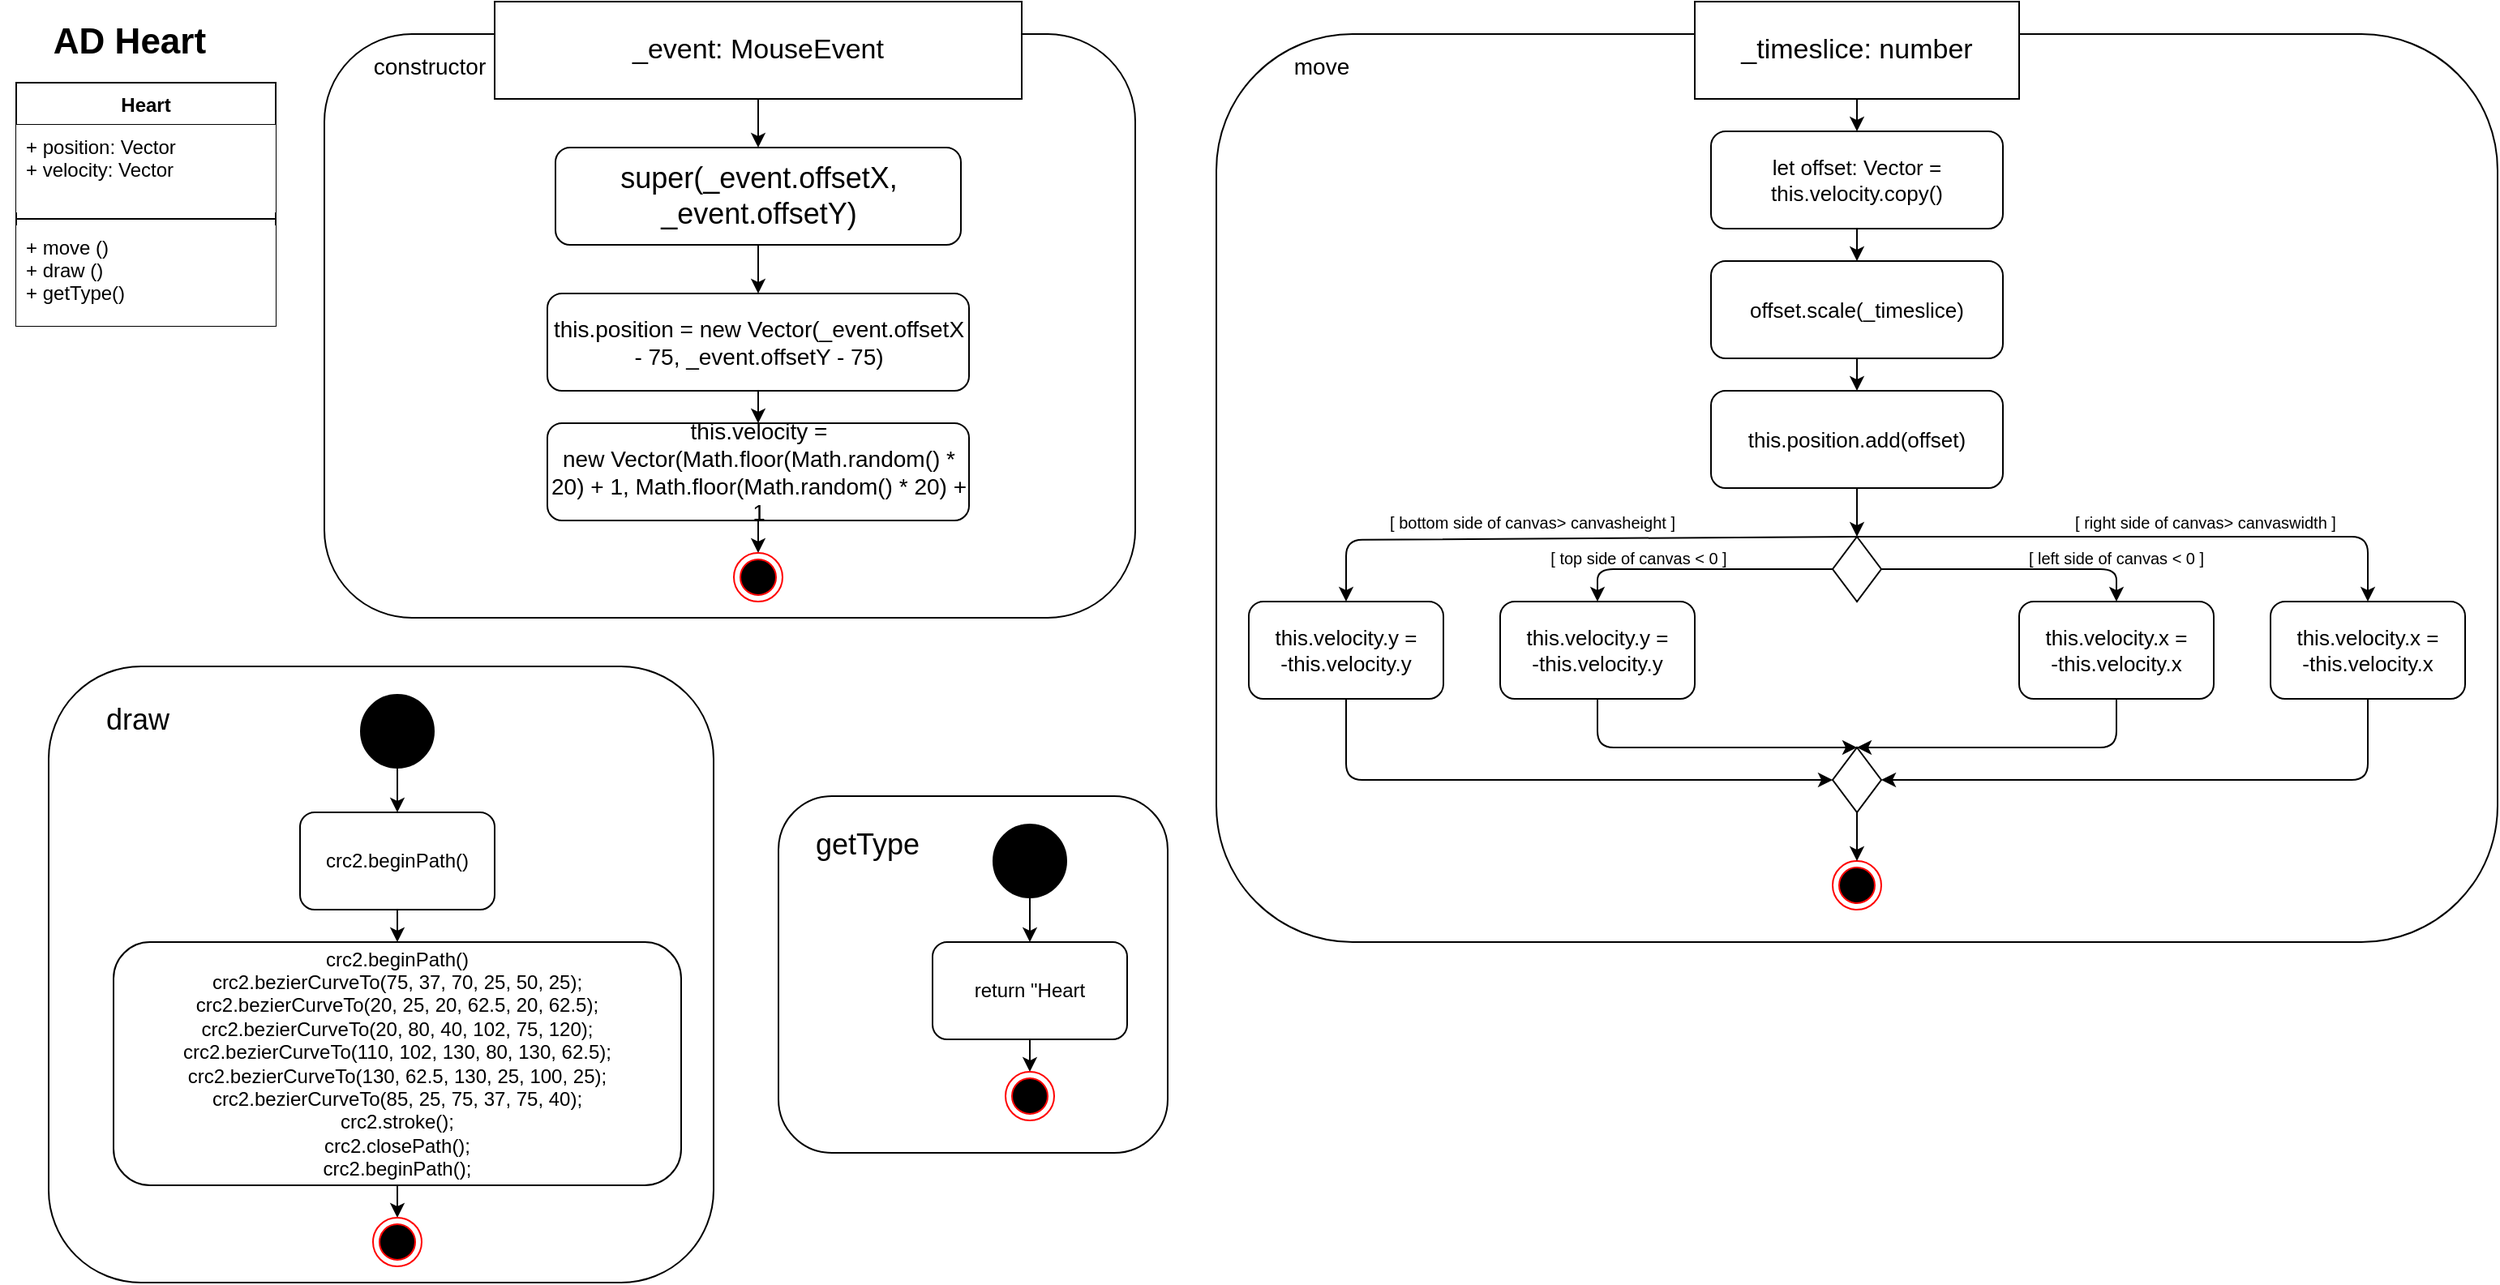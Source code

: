 <mxfile version="13.5.7" type="device"><diagram id="9aPISOmAFS09IA7_X6WL" name="Page-1"><mxGraphModel dx="1185" dy="685" grid="1" gridSize="10" guides="1" tooltips="1" connect="1" arrows="1" fold="1" page="1" pageScale="1" pageWidth="1600" pageHeight="900" math="0" shadow="0"><root><mxCell id="0"/><mxCell id="1" parent="0"/><mxCell id="AG16r35q3JaDcfVwvbdO-5" value="&lt;font style=&quot;font-size: 22px&quot;&gt;&lt;b&gt;AD Heart&lt;/b&gt;&lt;/font&gt;" style="text;html=1;strokeColor=none;fillColor=none;align=center;verticalAlign=middle;whiteSpace=wrap;rounded=0;" parent="1" vertex="1"><mxGeometry x="10" y="10" width="160" height="50" as="geometry"/></mxCell><mxCell id="AG16r35q3JaDcfVwvbdO-6" value="" style="rounded=1;whiteSpace=wrap;html=1;" parent="1" vertex="1"><mxGeometry x="210" y="30" width="500" height="360" as="geometry"/></mxCell><mxCell id="AG16r35q3JaDcfVwvbdO-7" value="&lt;font style=&quot;font-size: 17px&quot;&gt;_event: MouseEvent&lt;/font&gt;" style="rounded=0;whiteSpace=wrap;html=1;" parent="1" vertex="1"><mxGeometry x="315" y="10" width="325" height="60" as="geometry"/></mxCell><mxCell id="AG16r35q3JaDcfVwvbdO-8" value="" style="endArrow=classic;html=1;exitX=0.5;exitY=1;exitDx=0;exitDy=0;entryX=0.5;entryY=0;entryDx=0;entryDy=0;" parent="1" source="AG16r35q3JaDcfVwvbdO-7" target="AG16r35q3JaDcfVwvbdO-9" edge="1"><mxGeometry width="50" height="50" relative="1" as="geometry"><mxPoint x="700" y="410" as="sourcePoint"/><mxPoint x="750" y="360" as="targetPoint"/></mxGeometry></mxCell><mxCell id="AG16r35q3JaDcfVwvbdO-9" value="&lt;font style=&quot;font-size: 18px&quot;&gt;super(_event.offsetX, _event.offsetY)&lt;/font&gt;" style="rounded=1;whiteSpace=wrap;html=1;" parent="1" vertex="1"><mxGeometry x="352.5" y="100" width="250" height="60" as="geometry"/></mxCell><mxCell id="AG16r35q3JaDcfVwvbdO-10" value="&lt;font style=&quot;font-size: 14px&quot;&gt;constructor&lt;/font&gt;" style="text;html=1;strokeColor=none;fillColor=none;align=center;verticalAlign=middle;whiteSpace=wrap;rounded=0;" parent="1" vertex="1"><mxGeometry x="240" y="40" width="70" height="20" as="geometry"/></mxCell><mxCell id="AG16r35q3JaDcfVwvbdO-11" value="&lt;font style=&quot;font-size: 14px&quot;&gt;this.position = new Vector(_event.offsetX - 75, _event.offsetY - 75)&lt;/font&gt;" style="rounded=1;whiteSpace=wrap;html=1;" parent="1" vertex="1"><mxGeometry x="347.5" y="190" width="260" height="60" as="geometry"/></mxCell><mxCell id="AG16r35q3JaDcfVwvbdO-12" value="&lt;font style=&quot;font-size: 14px&quot;&gt;this.velocity = &lt;br&gt;new Vector(Math.floor(Math.random() * 20) + 1, Math.floor(Math.random() * 20) + 1&lt;/font&gt;" style="rounded=1;whiteSpace=wrap;html=1;" parent="1" vertex="1"><mxGeometry x="347.5" y="270" width="260" height="60" as="geometry"/></mxCell><mxCell id="AG16r35q3JaDcfVwvbdO-13" value="" style="endArrow=classic;html=1;fontSize=13;entryX=0.5;entryY=0;entryDx=0;entryDy=0;exitX=0.5;exitY=1;exitDx=0;exitDy=0;" parent="1" source="AG16r35q3JaDcfVwvbdO-9" target="AG16r35q3JaDcfVwvbdO-11" edge="1"><mxGeometry width="50" height="50" relative="1" as="geometry"><mxPoint x="560" y="270" as="sourcePoint"/><mxPoint x="610" y="220" as="targetPoint"/></mxGeometry></mxCell><mxCell id="AG16r35q3JaDcfVwvbdO-14" value="" style="endArrow=classic;html=1;fontSize=13;entryX=0.5;entryY=0;entryDx=0;entryDy=0;exitX=0.5;exitY=1;exitDx=0;exitDy=0;" parent="1" source="AG16r35q3JaDcfVwvbdO-11" target="AG16r35q3JaDcfVwvbdO-12" edge="1"><mxGeometry width="50" height="50" relative="1" as="geometry"><mxPoint x="560" y="270" as="sourcePoint"/><mxPoint x="610" y="220" as="targetPoint"/></mxGeometry></mxCell><mxCell id="AG16r35q3JaDcfVwvbdO-16" value="" style="endArrow=classic;html=1;fontSize=13;entryX=0.5;entryY=0;entryDx=0;entryDy=0;exitX=0.5;exitY=1;exitDx=0;exitDy=0;" parent="1" source="AG16r35q3JaDcfVwvbdO-12" edge="1"><mxGeometry width="50" height="50" relative="1" as="geometry"><mxPoint x="540" y="310" as="sourcePoint"/><mxPoint x="477.5" y="350" as="targetPoint"/></mxGeometry></mxCell><mxCell id="AG16r35q3JaDcfVwvbdO-17" value="" style="ellipse;html=1;shape=endState;fillColor=#000000;strokeColor=#ff0000;fontSize=13;" parent="1" vertex="1"><mxGeometry x="462.5" y="350" width="30" height="30" as="geometry"/></mxCell><mxCell id="AG16r35q3JaDcfVwvbdO-19" value="" style="rounded=1;whiteSpace=wrap;html=1;" parent="1" vertex="1"><mxGeometry x="760" y="30" width="790" height="560" as="geometry"/></mxCell><mxCell id="AG16r35q3JaDcfVwvbdO-20" value="&lt;font style=&quot;font-size: 14px&quot;&gt;move&lt;/font&gt;" style="text;html=1;strokeColor=none;fillColor=none;align=center;verticalAlign=middle;whiteSpace=wrap;rounded=0;" parent="1" vertex="1"><mxGeometry x="790" y="40" width="70" height="20" as="geometry"/></mxCell><mxCell id="AG16r35q3JaDcfVwvbdO-21" value="&lt;font style=&quot;font-size: 17px&quot;&gt;_timeslice: number&lt;/font&gt;" style="rounded=0;whiteSpace=wrap;html=1;" parent="1" vertex="1"><mxGeometry x="1055" y="10" width="200" height="60" as="geometry"/></mxCell><mxCell id="AG16r35q3JaDcfVwvbdO-22" value="" style="endArrow=classic;html=1;exitX=0.5;exitY=1;exitDx=0;exitDy=0;entryX=0.5;entryY=0;entryDx=0;entryDy=0;" parent="1" source="AG16r35q3JaDcfVwvbdO-21" target="AG16r35q3JaDcfVwvbdO-23" edge="1"><mxGeometry width="50" height="50" relative="1" as="geometry"><mxPoint x="805" y="50" as="sourcePoint"/><mxPoint x="1155" y="110" as="targetPoint"/></mxGeometry></mxCell><mxCell id="AG16r35q3JaDcfVwvbdO-23" value="&lt;font style=&quot;font-size: 13px&quot;&gt;let offset: Vector = this.velocity.copy()&lt;/font&gt;" style="rounded=1;whiteSpace=wrap;html=1;" parent="1" vertex="1"><mxGeometry x="1065" y="90" width="180" height="60" as="geometry"/></mxCell><mxCell id="AG16r35q3JaDcfVwvbdO-24" value="" style="endArrow=classic;html=1;exitX=0.5;exitY=1;exitDx=0;exitDy=0;entryX=0.5;entryY=0;entryDx=0;entryDy=0;" parent="1" source="AG16r35q3JaDcfVwvbdO-23" target="AG16r35q3JaDcfVwvbdO-25" edge="1"><mxGeometry width="50" height="50" relative="1" as="geometry"><mxPoint x="1155" y="175" as="sourcePoint"/><mxPoint x="1155" y="180" as="targetPoint"/></mxGeometry></mxCell><mxCell id="AG16r35q3JaDcfVwvbdO-25" value="&lt;font style=&quot;font-size: 13px&quot;&gt;offset.scale(_timeslice)&lt;/font&gt;" style="rounded=1;whiteSpace=wrap;html=1;" parent="1" vertex="1"><mxGeometry x="1065" y="170" width="180" height="60" as="geometry"/></mxCell><mxCell id="AG16r35q3JaDcfVwvbdO-26" value="&lt;font style=&quot;font-size: 13px&quot;&gt;this.position.add(offset)&lt;/font&gt;" style="rounded=1;whiteSpace=wrap;html=1;" parent="1" vertex="1"><mxGeometry x="1065" y="250" width="180" height="60" as="geometry"/></mxCell><mxCell id="AG16r35q3JaDcfVwvbdO-27" value="" style="endArrow=classic;html=1;fontSize=13;entryX=0.5;entryY=0;entryDx=0;entryDy=0;exitX=0.5;exitY=1;exitDx=0;exitDy=0;" parent="1" source="AG16r35q3JaDcfVwvbdO-25" target="AG16r35q3JaDcfVwvbdO-26" edge="1"><mxGeometry width="50" height="50" relative="1" as="geometry"><mxPoint x="1095" y="250" as="sourcePoint"/><mxPoint x="1145" y="200" as="targetPoint"/></mxGeometry></mxCell><mxCell id="AG16r35q3JaDcfVwvbdO-28" value="" style="rhombus;whiteSpace=wrap;html=1;fontSize=13;" parent="1" vertex="1"><mxGeometry x="1140" y="340" width="30" height="40" as="geometry"/></mxCell><mxCell id="AG16r35q3JaDcfVwvbdO-29" value="" style="endArrow=classic;html=1;fontSize=13;entryX=0.5;entryY=0;entryDx=0;entryDy=0;exitX=0.5;exitY=1;exitDx=0;exitDy=0;" parent="1" source="AG16r35q3JaDcfVwvbdO-26" target="AG16r35q3JaDcfVwvbdO-28" edge="1"><mxGeometry width="50" height="50" relative="1" as="geometry"><mxPoint x="1020" y="480" as="sourcePoint"/><mxPoint x="1070" y="430" as="targetPoint"/></mxGeometry></mxCell><mxCell id="AG16r35q3JaDcfVwvbdO-30" value="" style="endArrow=classic;html=1;fontSize=13;exitX=0.5;exitY=0;exitDx=0;exitDy=0;entryX=0.5;entryY=0;entryDx=0;entryDy=0;" parent="1" source="AG16r35q3JaDcfVwvbdO-28" target="AG16r35q3JaDcfVwvbdO-31" edge="1"><mxGeometry width="50" height="50" relative="1" as="geometry"><mxPoint x="1120" y="430" as="sourcePoint"/><mxPoint x="1170" y="380" as="targetPoint"/><Array as="points"><mxPoint x="1470" y="340"/></Array></mxGeometry></mxCell><mxCell id="AG16r35q3JaDcfVwvbdO-31" value="this.velocity.x = &lt;br&gt;-this.velocity.x" style="rounded=1;whiteSpace=wrap;html=1;fontSize=13;" parent="1" vertex="1"><mxGeometry x="1410" y="380" width="120" height="60" as="geometry"/></mxCell><mxCell id="AG16r35q3JaDcfVwvbdO-32" value="&lt;font style=&quot;font-size: 10px&quot;&gt;[ right side of canvas&amp;gt; canvaswidth ]&lt;/font&gt;" style="text;html=1;strokeColor=none;fillColor=none;align=center;verticalAlign=middle;whiteSpace=wrap;rounded=0;fontSize=13;" parent="1" vertex="1"><mxGeometry x="1220" y="320" width="300" height="20" as="geometry"/></mxCell><mxCell id="AG16r35q3JaDcfVwvbdO-33" value="this.velocity.x = &lt;br&gt;-this.velocity.x" style="rounded=1;whiteSpace=wrap;html=1;fontSize=13;" parent="1" vertex="1"><mxGeometry x="1255" y="380" width="120" height="60" as="geometry"/></mxCell><mxCell id="AG16r35q3JaDcfVwvbdO-34" value="" style="endArrow=classic;html=1;fontSize=13;entryX=0.5;entryY=0;entryDx=0;entryDy=0;exitX=1;exitY=0.5;exitDx=0;exitDy=0;" parent="1" source="AG16r35q3JaDcfVwvbdO-28" target="AG16r35q3JaDcfVwvbdO-33" edge="1"><mxGeometry width="50" height="50" relative="1" as="geometry"><mxPoint x="1190" y="370" as="sourcePoint"/><mxPoint x="1240" y="320" as="targetPoint"/><Array as="points"><mxPoint x="1315" y="360"/></Array></mxGeometry></mxCell><mxCell id="AG16r35q3JaDcfVwvbdO-35" value="&lt;font style=&quot;font-size: 10px&quot;&gt;[ left side of canvas &amp;lt; 0 ]&lt;/font&gt;" style="text;html=1;strokeColor=none;fillColor=none;align=center;verticalAlign=middle;whiteSpace=wrap;rounded=0;fontSize=13;" parent="1" vertex="1"><mxGeometry x="1200" y="347" width="230" height="10" as="geometry"/></mxCell><mxCell id="AG16r35q3JaDcfVwvbdO-36" value="this.velocity.y = &lt;br&gt;-this.velocity.y" style="rounded=1;whiteSpace=wrap;html=1;fontSize=13;" parent="1" vertex="1"><mxGeometry x="935" y="380" width="120" height="60" as="geometry"/></mxCell><mxCell id="AG16r35q3JaDcfVwvbdO-37" value="" style="endArrow=classic;html=1;fontSize=13;entryX=0.5;entryY=0;entryDx=0;entryDy=0;" parent="1" target="AG16r35q3JaDcfVwvbdO-36" edge="1"><mxGeometry width="50" height="50" relative="1" as="geometry"><mxPoint x="1140" y="360.0" as="sourcePoint"/><mxPoint x="1200" y="310" as="targetPoint"/><Array as="points"><mxPoint x="995" y="360"/></Array></mxGeometry></mxCell><mxCell id="AG16r35q3JaDcfVwvbdO-38" value="&lt;font style=&quot;font-size: 10px&quot;&gt;[ top side of canvas &amp;lt; 0 ]&lt;/font&gt;" style="text;html=1;strokeColor=none;fillColor=none;align=center;verticalAlign=middle;whiteSpace=wrap;rounded=0;fontSize=13;" parent="1" vertex="1"><mxGeometry x="900" y="347" width="241" height="10" as="geometry"/></mxCell><mxCell id="AG16r35q3JaDcfVwvbdO-39" value="this.velocity.y = &lt;br&gt;-this.velocity.y" style="rounded=1;whiteSpace=wrap;html=1;fontSize=13;" parent="1" vertex="1"><mxGeometry x="780" y="380" width="120" height="60" as="geometry"/></mxCell><mxCell id="AG16r35q3JaDcfVwvbdO-40" value="" style="endArrow=classic;html=1;fontSize=13;entryX=0.5;entryY=0;entryDx=0;entryDy=0;exitX=0.5;exitY=0;exitDx=0;exitDy=0;" parent="1" source="AG16r35q3JaDcfVwvbdO-28" target="AG16r35q3JaDcfVwvbdO-39" edge="1"><mxGeometry width="50" height="50" relative="1" as="geometry"><mxPoint x="1220" y="310" as="sourcePoint"/><mxPoint x="1270" y="260" as="targetPoint"/><Array as="points"><mxPoint x="840" y="342"/></Array></mxGeometry></mxCell><mxCell id="AG16r35q3JaDcfVwvbdO-41" value="&lt;font style=&quot;font-size: 10px&quot;&gt;[ bottom side of canvas&amp;gt; canvasheight ]&lt;/font&gt;" style="text;html=1;strokeColor=none;fillColor=none;align=center;verticalAlign=middle;whiteSpace=wrap;rounded=0;fontSize=13;" parent="1" vertex="1"><mxGeometry x="800" y="320" width="310" height="20" as="geometry"/></mxCell><mxCell id="AG16r35q3JaDcfVwvbdO-42" value="" style="ellipse;html=1;shape=endState;fillColor=#000000;strokeColor=#ff0000;fontSize=13;" parent="1" vertex="1"><mxGeometry x="1140" y="540" width="30" height="30" as="geometry"/></mxCell><mxCell id="AG16r35q3JaDcfVwvbdO-43" value="" style="rhombus;whiteSpace=wrap;html=1;fontSize=13;" parent="1" vertex="1"><mxGeometry x="1140" y="470" width="30" height="40" as="geometry"/></mxCell><mxCell id="AG16r35q3JaDcfVwvbdO-44" value="" style="endArrow=classic;html=1;fontSize=13;entryX=0.5;entryY=0;entryDx=0;entryDy=0;exitX=0.5;exitY=1;exitDx=0;exitDy=0;" parent="1" source="AG16r35q3JaDcfVwvbdO-36" target="AG16r35q3JaDcfVwvbdO-43" edge="1"><mxGeometry width="50" height="50" relative="1" as="geometry"><mxPoint x="1130" y="470" as="sourcePoint"/><mxPoint x="1180" y="420" as="targetPoint"/><Array as="points"><mxPoint x="995" y="470"/></Array></mxGeometry></mxCell><mxCell id="AG16r35q3JaDcfVwvbdO-45" value="" style="endArrow=classic;html=1;fontSize=13;entryX=0;entryY=0.5;entryDx=0;entryDy=0;exitX=0.5;exitY=1;exitDx=0;exitDy=0;" parent="1" source="AG16r35q3JaDcfVwvbdO-39" target="AG16r35q3JaDcfVwvbdO-43" edge="1"><mxGeometry width="50" height="50" relative="1" as="geometry"><mxPoint x="1130" y="470" as="sourcePoint"/><mxPoint x="1180" y="420" as="targetPoint"/><Array as="points"><mxPoint x="840" y="490"/></Array></mxGeometry></mxCell><mxCell id="AG16r35q3JaDcfVwvbdO-46" value="" style="endArrow=classic;html=1;fontSize=13;entryX=0.5;entryY=0;entryDx=0;entryDy=0;exitX=0.5;exitY=1;exitDx=0;exitDy=0;" parent="1" source="AG16r35q3JaDcfVwvbdO-33" target="AG16r35q3JaDcfVwvbdO-43" edge="1"><mxGeometry width="50" height="50" relative="1" as="geometry"><mxPoint x="1130" y="470" as="sourcePoint"/><mxPoint x="1180" y="420" as="targetPoint"/><Array as="points"><mxPoint x="1315" y="470"/></Array></mxGeometry></mxCell><mxCell id="AG16r35q3JaDcfVwvbdO-47" value="" style="endArrow=classic;html=1;fontSize=13;entryX=1;entryY=0.5;entryDx=0;entryDy=0;exitX=0.5;exitY=1;exitDx=0;exitDy=0;" parent="1" source="AG16r35q3JaDcfVwvbdO-31" target="AG16r35q3JaDcfVwvbdO-43" edge="1"><mxGeometry width="50" height="50" relative="1" as="geometry"><mxPoint x="1130" y="470" as="sourcePoint"/><mxPoint x="1180" y="420" as="targetPoint"/><Array as="points"><mxPoint x="1470" y="490"/></Array></mxGeometry></mxCell><mxCell id="AG16r35q3JaDcfVwvbdO-48" value="" style="endArrow=classic;html=1;fontSize=13;entryX=0.5;entryY=0;entryDx=0;entryDy=0;exitX=0.5;exitY=1;exitDx=0;exitDy=0;" parent="1" source="AG16r35q3JaDcfVwvbdO-43" target="AG16r35q3JaDcfVwvbdO-42" edge="1"><mxGeometry width="50" height="50" relative="1" as="geometry"><mxPoint x="1130" y="470" as="sourcePoint"/><mxPoint x="1180" y="420" as="targetPoint"/></mxGeometry></mxCell><mxCell id="AG16r35q3JaDcfVwvbdO-49" value="" style="rounded=1;whiteSpace=wrap;html=1;" parent="1" vertex="1"><mxGeometry x="40" y="420" width="410" height="380" as="geometry"/></mxCell><mxCell id="AG16r35q3JaDcfVwvbdO-50" value="&lt;font style=&quot;font-size: 18px&quot;&gt;draw&lt;/font&gt;" style="text;html=1;strokeColor=none;fillColor=none;align=center;verticalAlign=middle;whiteSpace=wrap;rounded=0;" parent="1" vertex="1"><mxGeometry x="40" y="422.5" width="110" height="60" as="geometry"/></mxCell><mxCell id="AG16r35q3JaDcfVwvbdO-51" value="" style="ellipse;whiteSpace=wrap;html=1;aspect=fixed;fillColor=#000000;" parent="1" vertex="1"><mxGeometry x="232.5" y="437.5" width="45" height="45" as="geometry"/></mxCell><mxCell id="AG16r35q3JaDcfVwvbdO-52" value="" style="endArrow=classic;html=1;exitX=0.5;exitY=1;exitDx=0;exitDy=0;entryX=0.5;entryY=0;entryDx=0;entryDy=0;" parent="1" source="AG16r35q3JaDcfVwvbdO-51" target="AG16r35q3JaDcfVwvbdO-53" edge="1"><mxGeometry width="50" height="50" relative="1" as="geometry"><mxPoint x="370" y="800" as="sourcePoint"/><mxPoint x="420" y="750" as="targetPoint"/></mxGeometry></mxCell><mxCell id="AG16r35q3JaDcfVwvbdO-53" value="crc2.beginPath()" style="rounded=1;whiteSpace=wrap;html=1;fillColor=#FFFFFF;" parent="1" vertex="1"><mxGeometry x="195" y="510" width="120" height="60" as="geometry"/></mxCell><mxCell id="AG16r35q3JaDcfVwvbdO-54" value="&lt;div&gt;crc2.beginPath()&lt;/div&gt;&lt;div&gt;crc2.bezierCurveTo(75, 37, 70, 25, 50, 25);&lt;/div&gt;&lt;div&gt;crc2.bezierCurveTo(20, 25, 20, 62.5, 20, 62.5);&lt;/div&gt;&lt;div&gt;crc2.bezierCurveTo(20, 80, 40, 102, 75, 120);&lt;/div&gt;&lt;div&gt;crc2.bezierCurveTo(110, 102, 130, 80, 130, 62.5);&lt;/div&gt;&lt;div&gt;crc2.bezierCurveTo(130, 62.5, 130, 25, 100, 25);&lt;/div&gt;&lt;div&gt;crc2.bezierCurveTo(85, 25, 75, 37, 75, 40);&lt;/div&gt;&lt;div&gt;crc2.stroke();&lt;/div&gt;&lt;div&gt;crc2.closePath();&lt;/div&gt;&lt;div&gt;crc2.beginPath();&lt;/div&gt;" style="rounded=1;whiteSpace=wrap;html=1;fillColor=#FFFFFF;" parent="1" vertex="1"><mxGeometry x="80" y="590" width="350" height="150" as="geometry"/></mxCell><mxCell id="AG16r35q3JaDcfVwvbdO-55" value="" style="endArrow=classic;html=1;entryX=0.5;entryY=0;entryDx=0;entryDy=0;exitX=0.5;exitY=1;exitDx=0;exitDy=0;" parent="1" source="AG16r35q3JaDcfVwvbdO-53" target="AG16r35q3JaDcfVwvbdO-54" edge="1"><mxGeometry width="50" height="50" relative="1" as="geometry"><mxPoint x="300" y="750" as="sourcePoint"/><mxPoint x="350" y="700" as="targetPoint"/></mxGeometry></mxCell><mxCell id="AG16r35q3JaDcfVwvbdO-56" value="" style="endArrow=classic;html=1;exitX=0.5;exitY=1;exitDx=0;exitDy=0;" parent="1" source="AG16r35q3JaDcfVwvbdO-54" target="AG16r35q3JaDcfVwvbdO-57" edge="1"><mxGeometry width="50" height="50" relative="1" as="geometry"><mxPoint x="300" y="750" as="sourcePoint"/><mxPoint x="350" y="700" as="targetPoint"/></mxGeometry></mxCell><mxCell id="AG16r35q3JaDcfVwvbdO-57" value="" style="ellipse;html=1;shape=endState;fillColor=#000000;strokeColor=#ff0000;" parent="1" vertex="1"><mxGeometry x="240" y="760" width="30" height="30" as="geometry"/></mxCell><mxCell id="AG16r35q3JaDcfVwvbdO-58" value="" style="rounded=1;whiteSpace=wrap;html=1;" parent="1" vertex="1"><mxGeometry x="490" y="500" width="240" height="220" as="geometry"/></mxCell><mxCell id="AG16r35q3JaDcfVwvbdO-59" value="&lt;font style=&quot;font-size: 18px&quot;&gt;getType&lt;/font&gt;" style="text;html=1;strokeColor=none;fillColor=none;align=center;verticalAlign=middle;whiteSpace=wrap;rounded=0;" parent="1" vertex="1"><mxGeometry x="490" y="500" width="110" height="60" as="geometry"/></mxCell><mxCell id="AG16r35q3JaDcfVwvbdO-60" value="" style="ellipse;whiteSpace=wrap;html=1;aspect=fixed;fillColor=#000000;" parent="1" vertex="1"><mxGeometry x="622.5" y="517.5" width="45" height="45" as="geometry"/></mxCell><mxCell id="AG16r35q3JaDcfVwvbdO-61" value="" style="endArrow=classic;html=1;exitX=0.5;exitY=1;exitDx=0;exitDy=0;entryX=0.5;entryY=0;entryDx=0;entryDy=0;" parent="1" source="AG16r35q3JaDcfVwvbdO-60" target="AG16r35q3JaDcfVwvbdO-62" edge="1"><mxGeometry width="50" height="50" relative="1" as="geometry"><mxPoint x="760" y="880" as="sourcePoint"/><mxPoint x="810" y="830" as="targetPoint"/></mxGeometry></mxCell><mxCell id="AG16r35q3JaDcfVwvbdO-62" value="return &quot;Heart" style="rounded=1;whiteSpace=wrap;html=1;fillColor=#FFFFFF;" parent="1" vertex="1"><mxGeometry x="585" y="590" width="120" height="60" as="geometry"/></mxCell><mxCell id="AG16r35q3JaDcfVwvbdO-63" value="" style="endArrow=classic;html=1;entryX=0.5;entryY=0;entryDx=0;entryDy=0;exitX=0.5;exitY=1;exitDx=0;exitDy=0;" parent="1" source="AG16r35q3JaDcfVwvbdO-62" edge="1"><mxGeometry width="50" height="50" relative="1" as="geometry"><mxPoint x="690" y="830" as="sourcePoint"/><mxPoint x="645" y="670" as="targetPoint"/></mxGeometry></mxCell><mxCell id="AG16r35q3JaDcfVwvbdO-64" value="" style="ellipse;html=1;shape=endState;fillColor=#000000;strokeColor=#ff0000;" parent="1" vertex="1"><mxGeometry x="630" y="670" width="30" height="30" as="geometry"/></mxCell><mxCell id="AG16r35q3JaDcfVwvbdO-69" value="Heart" style="swimlane;fontStyle=1;align=center;verticalAlign=top;childLayout=stackLayout;horizontal=1;startSize=26;horizontalStack=0;resizeParent=1;resizeParentMax=0;resizeLast=0;collapsible=1;marginBottom=0;" parent="1" vertex="1"><mxGeometry x="20" y="60" width="160" height="150" as="geometry"/></mxCell><mxCell id="AG16r35q3JaDcfVwvbdO-70" value="+ position: Vector&#10;+ velocity: Vector" style="text;strokeColor=none;align=left;verticalAlign=top;spacingLeft=4;spacingRight=4;overflow=hidden;rotatable=0;points=[[0,0.5],[1,0.5]];portConstraint=eastwest;fillColor=#ffffff;" parent="AG16r35q3JaDcfVwvbdO-69" vertex="1"><mxGeometry y="26" width="160" height="54" as="geometry"/></mxCell><mxCell id="AG16r35q3JaDcfVwvbdO-71" value="" style="line;strokeWidth=1;fillColor=none;align=left;verticalAlign=middle;spacingTop=-1;spacingLeft=3;spacingRight=3;rotatable=0;labelPosition=right;points=[];portConstraint=eastwest;" parent="AG16r35q3JaDcfVwvbdO-69" vertex="1"><mxGeometry y="80" width="160" height="8" as="geometry"/></mxCell><mxCell id="AG16r35q3JaDcfVwvbdO-72" value="+ move ()&#10;+ draw ()&#10;+ getType()" style="text;strokeColor=none;align=left;verticalAlign=top;spacingLeft=4;spacingRight=4;overflow=hidden;rotatable=0;points=[[0,0.5],[1,0.5]];portConstraint=eastwest;fillColor=#ffffff;" parent="AG16r35q3JaDcfVwvbdO-69" vertex="1"><mxGeometry y="88" width="160" height="62" as="geometry"/></mxCell></root></mxGraphModel></diagram></mxfile>